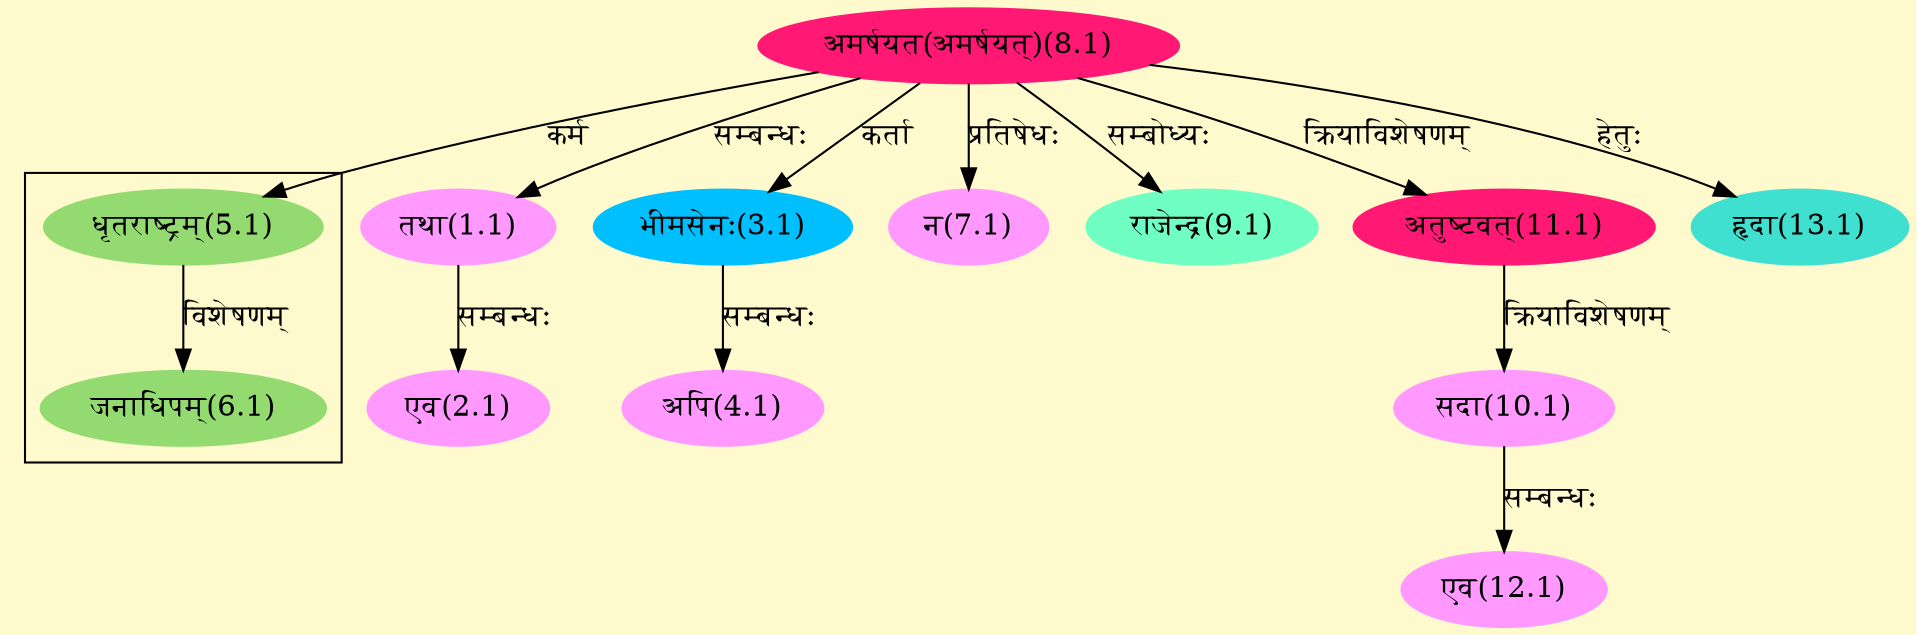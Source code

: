 digraph G{
rankdir=BT;
 compound=true;
 bgcolor="lemonchiffon1";

subgraph cluster_1{
Node6_1 [style=filled, color="#93DB70" label = "जनाधिपम्(6.1)"]
Node5_1 [style=filled, color="#93DB70" label = "धृतराष्ट्रम्(5.1)"]

}
Node1_1 [style=filled, color="#FF99FF" label = "तथा(1.1)"]
Node8_1 [style=filled, color="#FF1975" label = "अमर्षयत(अमर्षयत्)(8.1)"]
Node2_1 [style=filled, color="#FF99FF" label = "एव(2.1)"]
Node3_1 [style=filled, color="#00BFFF" label = "भीमसेनः(3.1)"]
Node4_1 [style=filled, color="#FF99FF" label = "अपि(4.1)"]
Node5_1 [style=filled, color="#93DB70" label = "धृतराष्ट्रम्(5.1)"]
Node7_1 [style=filled, color="#FF99FF" label = "न(7.1)"]
Node9_1 [style=filled, color="#6FFFC3" label = "राजेन्द्र(9.1)"]
Node10_1 [style=filled, color="#FF99FF" label = "सदा(10.1)"]
Node11_1 [style=filled, color="#FF1975" label = "अतुष्टवत्(11.1)"]
Node12_1 [style=filled, color="#FF99FF" label = "एव(12.1)"]
Node13_1 [style=filled, color="#40E0D0" label = "हृदा(13.1)"]
/* Start of Relations section */

Node1_1 -> Node8_1 [  label="सम्बन्धः"  dir="back" ]
Node2_1 -> Node1_1 [  label="सम्बन्धः"  dir="back" ]
Node3_1 -> Node8_1 [  label="कर्ता"  dir="back" ]
Node4_1 -> Node3_1 [  label="सम्बन्धः"  dir="back" ]
Node5_1 -> Node8_1 [  label="कर्म"  dir="back" ]
Node6_1 -> Node5_1 [  label="विशेषणम्"  dir="back" ]
Node7_1 -> Node8_1 [  label="प्रतिषेधः"  dir="back" ]
Node9_1 -> Node8_1 [  label="सम्बोध्यः"  dir="back" ]
Node10_1 -> Node11_1 [  label="क्रियाविशेषणम्"  dir="back" ]
Node11_1 -> Node8_1 [  label="क्रियाविशेषणम्"  dir="back" ]
Node12_1 -> Node10_1 [  label="सम्बन्धः"  dir="back" ]
Node13_1 -> Node8_1 [  label="हेतुः"  dir="back" ]
}
